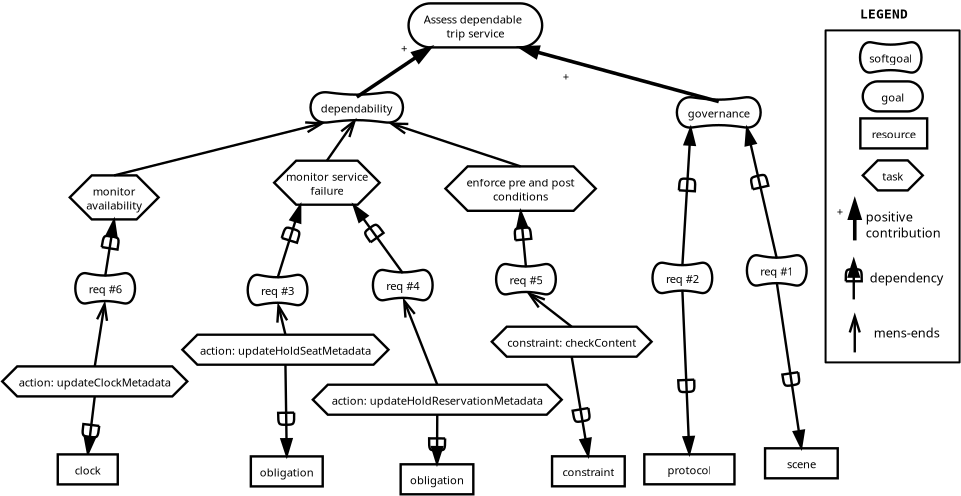 <?xml version="1.0" encoding="UTF-8"?>
<dia:diagram xmlns:dia="http://www.lysator.liu.se/~alla/dia/">
  <dia:layer name="Background" visible="true">
    <dia:object type="Standard - Box" version="0" id="O0">
      <dia:attribute name="obj_pos">
        <dia:point val="41.641,2.35"/>
      </dia:attribute>
      <dia:attribute name="obj_bb">
        <dia:rectangle val="41.591,2.3;48.391,19"/>
      </dia:attribute>
      <dia:attribute name="elem_corner">
        <dia:point val="41.641,2.35"/>
      </dia:attribute>
      <dia:attribute name="elem_width">
        <dia:real val="6.7"/>
      </dia:attribute>
      <dia:attribute name="elem_height">
        <dia:real val="16.6"/>
      </dia:attribute>
      <dia:attribute name="show_background">
        <dia:boolean val="false"/>
      </dia:attribute>
      <dia:attribute name="corner_radius">
        <dia:real val="1.175e-038"/>
      </dia:attribute>
    </dia:object>
    <dia:object type="Istar - goal" version="0" id="O1">
      <dia:attribute name="obj_pos">
        <dia:point val="20.79,1"/>
      </dia:attribute>
      <dia:attribute name="obj_bb">
        <dia:rectangle val="20.67,0.88;27.59,3.32"/>
      </dia:attribute>
      <dia:attribute name="elem_corner">
        <dia:point val="20.79,1"/>
      </dia:attribute>
      <dia:attribute name="elem_width">
        <dia:real val="6.68"/>
      </dia:attribute>
      <dia:attribute name="elem_height">
        <dia:real val="2.2"/>
      </dia:attribute>
      <dia:attribute name="type">
        <dia:enum val="1"/>
      </dia:attribute>
      <dia:attribute name="text">
        <dia:composite type="text">
          <dia:attribute name="string">
            <dia:string>#Assess dependable 
trip service#</dia:string>
          </dia:attribute>
          <dia:attribute name="font">
            <dia:font family="sans" style="0" name="Helvetica"/>
          </dia:attribute>
          <dia:attribute name="height">
            <dia:real val="0.7"/>
          </dia:attribute>
          <dia:attribute name="pos">
            <dia:point val="24.13,1.99"/>
          </dia:attribute>
          <dia:attribute name="color">
            <dia:color val="#000000"/>
          </dia:attribute>
          <dia:attribute name="alignment">
            <dia:enum val="1"/>
          </dia:attribute>
        </dia:composite>
      </dia:attribute>
    </dia:object>
    <dia:object type="Istar - goal" version="0" id="O2">
      <dia:attribute name="obj_pos">
        <dia:point val="15.877,5.45"/>
      </dia:attribute>
      <dia:attribute name="obj_bb">
        <dia:rectangle val="15.758,5.33;20.642,7.07"/>
      </dia:attribute>
      <dia:attribute name="elem_corner">
        <dia:point val="15.877,5.45"/>
      </dia:attribute>
      <dia:attribute name="elem_width">
        <dia:real val="4.645"/>
      </dia:attribute>
      <dia:attribute name="elem_height">
        <dia:real val="1.5"/>
      </dia:attribute>
      <dia:attribute name="type">
        <dia:enum val="0"/>
      </dia:attribute>
      <dia:attribute name="text">
        <dia:composite type="text">
          <dia:attribute name="string">
            <dia:string>#dependability#</dia:string>
          </dia:attribute>
          <dia:attribute name="font">
            <dia:font family="sans" style="0" name="Helvetica"/>
          </dia:attribute>
          <dia:attribute name="height">
            <dia:real val="0.7"/>
          </dia:attribute>
          <dia:attribute name="pos">
            <dia:point val="18.2,6.44"/>
          </dia:attribute>
          <dia:attribute name="color">
            <dia:color val="#000000"/>
          </dia:attribute>
          <dia:attribute name="alignment">
            <dia:enum val="1"/>
          </dia:attribute>
        </dia:composite>
      </dia:attribute>
    </dia:object>
    <dia:object type="Istar - goal" version="0" id="O3">
      <dia:attribute name="obj_pos">
        <dia:point val="34.195,5.7"/>
      </dia:attribute>
      <dia:attribute name="obj_bb">
        <dia:rectangle val="34.075,5.58;38.525,7.32"/>
      </dia:attribute>
      <dia:attribute name="elem_corner">
        <dia:point val="34.195,5.7"/>
      </dia:attribute>
      <dia:attribute name="elem_width">
        <dia:real val="4.21"/>
      </dia:attribute>
      <dia:attribute name="elem_height">
        <dia:real val="1.5"/>
      </dia:attribute>
      <dia:attribute name="type">
        <dia:enum val="0"/>
      </dia:attribute>
      <dia:attribute name="text">
        <dia:composite type="text">
          <dia:attribute name="string">
            <dia:string>#governance#</dia:string>
          </dia:attribute>
          <dia:attribute name="font">
            <dia:font family="sans" style="0" name="Helvetica"/>
          </dia:attribute>
          <dia:attribute name="height">
            <dia:real val="0.7"/>
          </dia:attribute>
          <dia:attribute name="pos">
            <dia:point val="36.3,6.69"/>
          </dia:attribute>
          <dia:attribute name="color">
            <dia:color val="#000000"/>
          </dia:attribute>
          <dia:attribute name="alignment">
            <dia:enum val="1"/>
          </dia:attribute>
        </dia:composite>
      </dia:attribute>
    </dia:object>
    <dia:object type="Istar - goal" version="0" id="O4">
      <dia:attribute name="obj_pos">
        <dia:point val="37.7,13.6"/>
      </dia:attribute>
      <dia:attribute name="obj_bb">
        <dia:rectangle val="37.58,13.48;40.82,15.22"/>
      </dia:attribute>
      <dia:attribute name="elem_corner">
        <dia:point val="37.7,13.6"/>
      </dia:attribute>
      <dia:attribute name="elem_width">
        <dia:real val="3"/>
      </dia:attribute>
      <dia:attribute name="elem_height">
        <dia:real val="1.5"/>
      </dia:attribute>
      <dia:attribute name="type">
        <dia:enum val="0"/>
      </dia:attribute>
      <dia:attribute name="text">
        <dia:composite type="text">
          <dia:attribute name="string">
            <dia:string>#req #1#</dia:string>
          </dia:attribute>
          <dia:attribute name="font">
            <dia:font family="sans" style="0" name="Helvetica"/>
          </dia:attribute>
          <dia:attribute name="height">
            <dia:real val="0.7"/>
          </dia:attribute>
          <dia:attribute name="pos">
            <dia:point val="39.2,14.59"/>
          </dia:attribute>
          <dia:attribute name="color">
            <dia:color val="#000000"/>
          </dia:attribute>
          <dia:attribute name="alignment">
            <dia:enum val="1"/>
          </dia:attribute>
        </dia:composite>
      </dia:attribute>
    </dia:object>
    <dia:object type="Istar - goal" version="0" id="O5">
      <dia:attribute name="obj_pos">
        <dia:point val="32.98,13.975"/>
      </dia:attribute>
      <dia:attribute name="obj_bb">
        <dia:rectangle val="32.86,13.855;36.1,15.595"/>
      </dia:attribute>
      <dia:attribute name="elem_corner">
        <dia:point val="32.98,13.975"/>
      </dia:attribute>
      <dia:attribute name="elem_width">
        <dia:real val="3"/>
      </dia:attribute>
      <dia:attribute name="elem_height">
        <dia:real val="1.5"/>
      </dia:attribute>
      <dia:attribute name="type">
        <dia:enum val="0"/>
      </dia:attribute>
      <dia:attribute name="text">
        <dia:composite type="text">
          <dia:attribute name="string">
            <dia:string>#req #2#</dia:string>
          </dia:attribute>
          <dia:attribute name="font">
            <dia:font family="sans" style="0" name="Helvetica"/>
          </dia:attribute>
          <dia:attribute name="height">
            <dia:real val="0.7"/>
          </dia:attribute>
          <dia:attribute name="pos">
            <dia:point val="34.48,14.965"/>
          </dia:attribute>
          <dia:attribute name="color">
            <dia:color val="#000000"/>
          </dia:attribute>
          <dia:attribute name="alignment">
            <dia:enum val="1"/>
          </dia:attribute>
        </dia:composite>
      </dia:attribute>
    </dia:object>
    <dia:object type="Istar - goal" version="0" id="O6">
      <dia:attribute name="obj_pos">
        <dia:point val="12.74,14.58"/>
      </dia:attribute>
      <dia:attribute name="obj_bb">
        <dia:rectangle val="12.62,14.46;15.86,16.2"/>
      </dia:attribute>
      <dia:attribute name="elem_corner">
        <dia:point val="12.74,14.58"/>
      </dia:attribute>
      <dia:attribute name="elem_width">
        <dia:real val="3"/>
      </dia:attribute>
      <dia:attribute name="elem_height">
        <dia:real val="1.5"/>
      </dia:attribute>
      <dia:attribute name="type">
        <dia:enum val="0"/>
      </dia:attribute>
      <dia:attribute name="text">
        <dia:composite type="text">
          <dia:attribute name="string">
            <dia:string>#req #3#</dia:string>
          </dia:attribute>
          <dia:attribute name="font">
            <dia:font family="sans" style="0" name="Helvetica"/>
          </dia:attribute>
          <dia:attribute name="height">
            <dia:real val="0.7"/>
          </dia:attribute>
          <dia:attribute name="pos">
            <dia:point val="14.24,15.57"/>
          </dia:attribute>
          <dia:attribute name="color">
            <dia:color val="#000000"/>
          </dia:attribute>
          <dia:attribute name="alignment">
            <dia:enum val="1"/>
          </dia:attribute>
        </dia:composite>
      </dia:attribute>
    </dia:object>
    <dia:object type="Istar - goal" version="0" id="O7">
      <dia:attribute name="obj_pos">
        <dia:point val="19,14.335"/>
      </dia:attribute>
      <dia:attribute name="obj_bb">
        <dia:rectangle val="18.88,14.215;22.12,15.955"/>
      </dia:attribute>
      <dia:attribute name="elem_corner">
        <dia:point val="19,14.335"/>
      </dia:attribute>
      <dia:attribute name="elem_width">
        <dia:real val="3"/>
      </dia:attribute>
      <dia:attribute name="elem_height">
        <dia:real val="1.5"/>
      </dia:attribute>
      <dia:attribute name="type">
        <dia:enum val="0"/>
      </dia:attribute>
      <dia:attribute name="text">
        <dia:composite type="text">
          <dia:attribute name="string">
            <dia:string>#req #4#</dia:string>
          </dia:attribute>
          <dia:attribute name="font">
            <dia:font family="sans" style="0" name="Helvetica"/>
          </dia:attribute>
          <dia:attribute name="height">
            <dia:real val="0.7"/>
          </dia:attribute>
          <dia:attribute name="pos">
            <dia:point val="20.5,15.325"/>
          </dia:attribute>
          <dia:attribute name="color">
            <dia:color val="#000000"/>
          </dia:attribute>
          <dia:attribute name="alignment">
            <dia:enum val="1"/>
          </dia:attribute>
        </dia:composite>
      </dia:attribute>
    </dia:object>
    <dia:object type="Istar - goal" version="0" id="O8">
      <dia:attribute name="obj_pos">
        <dia:point val="25.16,14.04"/>
      </dia:attribute>
      <dia:attribute name="obj_bb">
        <dia:rectangle val="25.04,13.92;28.28,15.66"/>
      </dia:attribute>
      <dia:attribute name="elem_corner">
        <dia:point val="25.16,14.04"/>
      </dia:attribute>
      <dia:attribute name="elem_width">
        <dia:real val="3"/>
      </dia:attribute>
      <dia:attribute name="elem_height">
        <dia:real val="1.5"/>
      </dia:attribute>
      <dia:attribute name="type">
        <dia:enum val="0"/>
      </dia:attribute>
      <dia:attribute name="text">
        <dia:composite type="text">
          <dia:attribute name="string">
            <dia:string>#req #5#</dia:string>
          </dia:attribute>
          <dia:attribute name="font">
            <dia:font family="sans" style="0" name="Helvetica"/>
          </dia:attribute>
          <dia:attribute name="height">
            <dia:real val="0.7"/>
          </dia:attribute>
          <dia:attribute name="pos">
            <dia:point val="26.66,15.03"/>
          </dia:attribute>
          <dia:attribute name="color">
            <dia:color val="#000000"/>
          </dia:attribute>
          <dia:attribute name="alignment">
            <dia:enum val="1"/>
          </dia:attribute>
        </dia:composite>
      </dia:attribute>
    </dia:object>
    <dia:object type="Istar - goal" version="0" id="O9">
      <dia:attribute name="obj_pos">
        <dia:point val="4.12,14.495"/>
      </dia:attribute>
      <dia:attribute name="obj_bb">
        <dia:rectangle val="4,14.375;7.24,16.115"/>
      </dia:attribute>
      <dia:attribute name="elem_corner">
        <dia:point val="4.12,14.495"/>
      </dia:attribute>
      <dia:attribute name="elem_width">
        <dia:real val="3"/>
      </dia:attribute>
      <dia:attribute name="elem_height">
        <dia:real val="1.5"/>
      </dia:attribute>
      <dia:attribute name="type">
        <dia:enum val="0"/>
      </dia:attribute>
      <dia:attribute name="text">
        <dia:composite type="text">
          <dia:attribute name="string">
            <dia:string>#req #6#</dia:string>
          </dia:attribute>
          <dia:attribute name="font">
            <dia:font family="sans" style="0" name="Helvetica"/>
          </dia:attribute>
          <dia:attribute name="height">
            <dia:real val="0.7"/>
          </dia:attribute>
          <dia:attribute name="pos">
            <dia:point val="5.62,15.485"/>
          </dia:attribute>
          <dia:attribute name="color">
            <dia:color val="#000000"/>
          </dia:attribute>
          <dia:attribute name="alignment">
            <dia:enum val="1"/>
          </dia:attribute>
        </dia:composite>
      </dia:attribute>
    </dia:object>
    <dia:object type="Istar - other" version="0" id="O10">
      <dia:attribute name="obj_pos">
        <dia:point val="3.85,9.6"/>
      </dia:attribute>
      <dia:attribute name="obj_bb">
        <dia:rectangle val="3.79,9.54;8.352,11.86"/>
      </dia:attribute>
      <dia:attribute name="elem_corner">
        <dia:point val="3.85,9.6"/>
      </dia:attribute>
      <dia:attribute name="elem_width">
        <dia:real val="4.442"/>
      </dia:attribute>
      <dia:attribute name="elem_height">
        <dia:real val="2.2"/>
      </dia:attribute>
      <dia:attribute name="type">
        <dia:enum val="1"/>
      </dia:attribute>
      <dia:attribute name="text">
        <dia:composite type="text">
          <dia:attribute name="string">
            <dia:string>#monitor
availability#</dia:string>
          </dia:attribute>
          <dia:attribute name="font">
            <dia:font family="sans" style="0" name="Helvetica"/>
          </dia:attribute>
          <dia:attribute name="height">
            <dia:real val="0.7"/>
          </dia:attribute>
          <dia:attribute name="pos">
            <dia:point val="6.071,10.59"/>
          </dia:attribute>
          <dia:attribute name="color">
            <dia:color val="#000000"/>
          </dia:attribute>
          <dia:attribute name="alignment">
            <dia:enum val="1"/>
          </dia:attribute>
        </dia:composite>
      </dia:attribute>
      <dia:attribute name="cpl_north">
        <dia:int val="3"/>
      </dia:attribute>
      <dia:attribute name="cpl_west">
        <dia:int val="1"/>
      </dia:attribute>
      <dia:attribute name="cpl_south">
        <dia:int val="3"/>
      </dia:attribute>
      <dia:attribute name="cpl_east">
        <dia:int val="1"/>
      </dia:attribute>
    </dia:object>
    <dia:object type="Istar - other" version="0" id="O11">
      <dia:attribute name="obj_pos">
        <dia:point val="14.07,8.865"/>
      </dia:attribute>
      <dia:attribute name="obj_bb">
        <dia:rectangle val="14.01,8.805;19.402,11.125"/>
      </dia:attribute>
      <dia:attribute name="elem_corner">
        <dia:point val="14.07,8.865"/>
      </dia:attribute>
      <dia:attribute name="elem_width">
        <dia:real val="5.273"/>
      </dia:attribute>
      <dia:attribute name="elem_height">
        <dia:real val="2.2"/>
      </dia:attribute>
      <dia:attribute name="type">
        <dia:enum val="1"/>
      </dia:attribute>
      <dia:attribute name="text">
        <dia:composite type="text">
          <dia:attribute name="string">
            <dia:string>#monitor service
failure#</dia:string>
          </dia:attribute>
          <dia:attribute name="font">
            <dia:font family="sans" style="0" name="Helvetica"/>
          </dia:attribute>
          <dia:attribute name="height">
            <dia:real val="0.7"/>
          </dia:attribute>
          <dia:attribute name="pos">
            <dia:point val="16.706,9.855"/>
          </dia:attribute>
          <dia:attribute name="color">
            <dia:color val="#000000"/>
          </dia:attribute>
          <dia:attribute name="alignment">
            <dia:enum val="1"/>
          </dia:attribute>
        </dia:composite>
      </dia:attribute>
      <dia:attribute name="cpl_north">
        <dia:int val="3"/>
      </dia:attribute>
      <dia:attribute name="cpl_west">
        <dia:int val="1"/>
      </dia:attribute>
      <dia:attribute name="cpl_south">
        <dia:int val="3"/>
      </dia:attribute>
      <dia:attribute name="cpl_east">
        <dia:int val="1"/>
      </dia:attribute>
    </dia:object>
    <dia:object type="Istar - other" version="0" id="O12">
      <dia:attribute name="obj_pos">
        <dia:point val="22.634,9.15"/>
      </dia:attribute>
      <dia:attribute name="obj_bb">
        <dia:rectangle val="22.574,9.09;30.21,11.43"/>
      </dia:attribute>
      <dia:attribute name="elem_corner">
        <dia:point val="22.634,9.15"/>
      </dia:attribute>
      <dia:attribute name="elem_width">
        <dia:real val="7.516"/>
      </dia:attribute>
      <dia:attribute name="elem_height">
        <dia:real val="2.22"/>
      </dia:attribute>
      <dia:attribute name="type">
        <dia:enum val="1"/>
      </dia:attribute>
      <dia:attribute name="text">
        <dia:composite type="text">
          <dia:attribute name="string">
            <dia:string>#enforce pre and post
conditions#</dia:string>
          </dia:attribute>
          <dia:attribute name="font">
            <dia:font family="sans" style="0" name="Helvetica"/>
          </dia:attribute>
          <dia:attribute name="height">
            <dia:real val="0.7"/>
          </dia:attribute>
          <dia:attribute name="pos">
            <dia:point val="26.392,10.15"/>
          </dia:attribute>
          <dia:attribute name="color">
            <dia:color val="#000000"/>
          </dia:attribute>
          <dia:attribute name="alignment">
            <dia:enum val="1"/>
          </dia:attribute>
        </dia:composite>
      </dia:attribute>
      <dia:attribute name="cpl_north">
        <dia:int val="3"/>
      </dia:attribute>
      <dia:attribute name="cpl_west">
        <dia:int val="1"/>
      </dia:attribute>
      <dia:attribute name="cpl_south">
        <dia:int val="3"/>
      </dia:attribute>
      <dia:attribute name="cpl_east">
        <dia:int val="1"/>
      </dia:attribute>
    </dia:object>
    <dia:object type="Istar - other" version="0" id="O13">
      <dia:attribute name="obj_pos">
        <dia:point val="0.472,19.15"/>
      </dia:attribute>
      <dia:attribute name="obj_bb">
        <dia:rectangle val="0.412,19.09;9.787,20.71"/>
      </dia:attribute>
      <dia:attribute name="elem_corner">
        <dia:point val="0.472,19.15"/>
      </dia:attribute>
      <dia:attribute name="elem_width">
        <dia:real val="9.255"/>
      </dia:attribute>
      <dia:attribute name="elem_height">
        <dia:real val="1.5"/>
      </dia:attribute>
      <dia:attribute name="type">
        <dia:enum val="1"/>
      </dia:attribute>
      <dia:attribute name="text">
        <dia:composite type="text">
          <dia:attribute name="string">
            <dia:string>#action: updateClockMetadata#</dia:string>
          </dia:attribute>
          <dia:attribute name="font">
            <dia:font family="sans" style="0" name="Helvetica"/>
          </dia:attribute>
          <dia:attribute name="height">
            <dia:real val="0.7"/>
          </dia:attribute>
          <dia:attribute name="pos">
            <dia:point val="5.1,20.14"/>
          </dia:attribute>
          <dia:attribute name="color">
            <dia:color val="#000000"/>
          </dia:attribute>
          <dia:attribute name="alignment">
            <dia:enum val="1"/>
          </dia:attribute>
        </dia:composite>
      </dia:attribute>
      <dia:attribute name="cpl_north">
        <dia:int val="3"/>
      </dia:attribute>
      <dia:attribute name="cpl_west">
        <dia:int val="1"/>
      </dia:attribute>
      <dia:attribute name="cpl_south">
        <dia:int val="3"/>
      </dia:attribute>
      <dia:attribute name="cpl_east">
        <dia:int val="1"/>
      </dia:attribute>
    </dia:object>
    <dia:object type="Istar - other" version="0" id="O14">
      <dia:attribute name="obj_pos">
        <dia:point val="9.481,17.565"/>
      </dia:attribute>
      <dia:attribute name="obj_bb">
        <dia:rectangle val="9.421,17.505;19.846,19.125"/>
      </dia:attribute>
      <dia:attribute name="elem_corner">
        <dia:point val="9.481,17.565"/>
      </dia:attribute>
      <dia:attribute name="elem_width">
        <dia:real val="10.305"/>
      </dia:attribute>
      <dia:attribute name="elem_height">
        <dia:real val="1.5"/>
      </dia:attribute>
      <dia:attribute name="type">
        <dia:enum val="1"/>
      </dia:attribute>
      <dia:attribute name="text">
        <dia:composite type="text">
          <dia:attribute name="string">
            <dia:string>#action: updateHoldSeatMetadata#</dia:string>
          </dia:attribute>
          <dia:attribute name="font">
            <dia:font family="sans" style="0" name="Helvetica"/>
          </dia:attribute>
          <dia:attribute name="height">
            <dia:real val="0.7"/>
          </dia:attribute>
          <dia:attribute name="pos">
            <dia:point val="14.634,18.555"/>
          </dia:attribute>
          <dia:attribute name="color">
            <dia:color val="#000000"/>
          </dia:attribute>
          <dia:attribute name="alignment">
            <dia:enum val="1"/>
          </dia:attribute>
        </dia:composite>
      </dia:attribute>
      <dia:attribute name="cpl_north">
        <dia:int val="3"/>
      </dia:attribute>
      <dia:attribute name="cpl_west">
        <dia:int val="1"/>
      </dia:attribute>
      <dia:attribute name="cpl_south">
        <dia:int val="3"/>
      </dia:attribute>
      <dia:attribute name="cpl_east">
        <dia:int val="1"/>
      </dia:attribute>
    </dia:object>
    <dia:object type="Istar - other" version="0" id="O15">
      <dia:attribute name="obj_pos">
        <dia:point val="16.003,20.065"/>
      </dia:attribute>
      <dia:attribute name="obj_bb">
        <dia:rectangle val="15.943,20.005;28.508,21.625"/>
      </dia:attribute>
      <dia:attribute name="elem_corner">
        <dia:point val="16.003,20.065"/>
      </dia:attribute>
      <dia:attribute name="elem_width">
        <dia:real val="12.445"/>
      </dia:attribute>
      <dia:attribute name="elem_height">
        <dia:real val="1.5"/>
      </dia:attribute>
      <dia:attribute name="type">
        <dia:enum val="1"/>
      </dia:attribute>
      <dia:attribute name="text">
        <dia:composite type="text">
          <dia:attribute name="string">
            <dia:string>#action: updateHoldReservationMetadata#</dia:string>
          </dia:attribute>
          <dia:attribute name="font">
            <dia:font family="sans" style="0" name="Helvetica"/>
          </dia:attribute>
          <dia:attribute name="height">
            <dia:real val="0.7"/>
          </dia:attribute>
          <dia:attribute name="pos">
            <dia:point val="22.225,21.055"/>
          </dia:attribute>
          <dia:attribute name="color">
            <dia:color val="#000000"/>
          </dia:attribute>
          <dia:attribute name="alignment">
            <dia:enum val="1"/>
          </dia:attribute>
        </dia:composite>
      </dia:attribute>
      <dia:attribute name="cpl_north">
        <dia:int val="3"/>
      </dia:attribute>
      <dia:attribute name="cpl_west">
        <dia:int val="1"/>
      </dia:attribute>
      <dia:attribute name="cpl_south">
        <dia:int val="3"/>
      </dia:attribute>
      <dia:attribute name="cpl_east">
        <dia:int val="1"/>
      </dia:attribute>
    </dia:object>
    <dia:object type="Istar - other" version="0" id="O16">
      <dia:attribute name="obj_pos">
        <dia:point val="24.951,17.165"/>
      </dia:attribute>
      <dia:attribute name="obj_bb">
        <dia:rectangle val="24.891,17.105;33.001,18.725"/>
      </dia:attribute>
      <dia:attribute name="elem_corner">
        <dia:point val="24.951,17.165"/>
      </dia:attribute>
      <dia:attribute name="elem_width">
        <dia:real val="7.99"/>
      </dia:attribute>
      <dia:attribute name="elem_height">
        <dia:real val="1.5"/>
      </dia:attribute>
      <dia:attribute name="type">
        <dia:enum val="1"/>
      </dia:attribute>
      <dia:attribute name="text">
        <dia:composite type="text">
          <dia:attribute name="string">
            <dia:string>#constraint: checkContent#</dia:string>
          </dia:attribute>
          <dia:attribute name="font">
            <dia:font family="sans" style="0" name="Helvetica"/>
          </dia:attribute>
          <dia:attribute name="height">
            <dia:real val="0.7"/>
          </dia:attribute>
          <dia:attribute name="pos">
            <dia:point val="28.946,18.155"/>
          </dia:attribute>
          <dia:attribute name="color">
            <dia:color val="#000000"/>
          </dia:attribute>
          <dia:attribute name="alignment">
            <dia:enum val="1"/>
          </dia:attribute>
        </dia:composite>
      </dia:attribute>
      <dia:attribute name="cpl_north">
        <dia:int val="3"/>
      </dia:attribute>
      <dia:attribute name="cpl_west">
        <dia:int val="1"/>
      </dia:attribute>
      <dia:attribute name="cpl_south">
        <dia:int val="3"/>
      </dia:attribute>
      <dia:attribute name="cpl_east">
        <dia:int val="1"/>
      </dia:attribute>
    </dia:object>
    <dia:object type="Istar - link" version="0" id="O17">
      <dia:attribute name="obj_pos">
        <dia:point val="18.2,5.682"/>
      </dia:attribute>
      <dia:attribute name="obj_bb">
        <dia:rectangle val="18.117,2.748;22.176,5.766"/>
      </dia:attribute>
      <dia:attribute name="conn_endpoints">
        <dia:point val="18.2,5.682"/>
        <dia:point val="21.903,3.2"/>
      </dia:attribute>
      <dia:attribute name="type">
        <dia:enum val="1"/>
      </dia:attribute>
      <dia:attribute name="pm">
        <dia:point val="20.052,4.441"/>
      </dia:attribute>
      <dia:connections>
        <dia:connection handle="0" to="O2" connection="3"/>
        <dia:connection handle="1" to="O1" connection="5"/>
      </dia:connections>
    </dia:object>
    <dia:object type="Istar - link" version="0" id="O18">
      <dia:attribute name="obj_pos">
        <dia:point val="6.071,9.6"/>
      </dia:attribute>
      <dia:attribute name="obj_bb">
        <dia:rectangle val="5.998,6.435;16.807,9.673"/>
      </dia:attribute>
      <dia:attribute name="conn_endpoints">
        <dia:point val="6.071,9.6"/>
        <dia:point val="16.652,6.95"/>
      </dia:attribute>
      <dia:attribute name="type">
        <dia:enum val="5"/>
      </dia:attribute>
      <dia:attribute name="pm">
        <dia:point val="11.361,8.275"/>
      </dia:attribute>
      <dia:connections>
        <dia:connection handle="0" to="O10" connection="1"/>
        <dia:connection handle="1" to="O2" connection="5"/>
      </dia:connections>
    </dia:object>
    <dia:object type="Istar - link" version="0" id="O19">
      <dia:attribute name="obj_pos">
        <dia:point val="16.706,8.865"/>
      </dia:attribute>
      <dia:attribute name="obj_bb">
        <dia:rectangle val="16.571,6.376;18.971,8.949"/>
      </dia:attribute>
      <dia:attribute name="conn_endpoints">
        <dia:point val="16.706,8.865"/>
        <dia:point val="18.2,6.718"/>
      </dia:attribute>
      <dia:attribute name="type">
        <dia:enum val="5"/>
      </dia:attribute>
      <dia:attribute name="pm">
        <dia:point val="17.453,7.791"/>
      </dia:attribute>
      <dia:connections>
        <dia:connection handle="0" to="O11" connection="1"/>
        <dia:connection handle="1" to="O2" connection="6"/>
      </dia:connections>
    </dia:object>
    <dia:object type="Istar - link" version="0" id="O20">
      <dia:attribute name="obj_pos">
        <dia:point val="26.392,9.15"/>
      </dia:attribute>
      <dia:attribute name="obj_bb">
        <dia:rectangle val="19.566,6.551;26.468,9.226"/>
      </dia:attribute>
      <dia:attribute name="conn_endpoints">
        <dia:point val="26.392,9.15"/>
        <dia:point val="19.748,6.95"/>
      </dia:attribute>
      <dia:attribute name="type">
        <dia:enum val="5"/>
      </dia:attribute>
      <dia:attribute name="pm">
        <dia:point val="23.07,8.05"/>
      </dia:attribute>
      <dia:connections>
        <dia:connection handle="0" to="O12" connection="1"/>
        <dia:connection handle="1" to="O2" connection="7"/>
      </dia:connections>
    </dia:object>
    <dia:object type="Istar - link" version="0" id="O21">
      <dia:attribute name="obj_pos">
        <dia:point val="5.62,14.645"/>
      </dia:attribute>
      <dia:attribute name="obj_bb">
        <dia:rectangle val="4.736,11.678;7.136,14.714"/>
      </dia:attribute>
      <dia:attribute name="conn_endpoints">
        <dia:point val="5.62,14.645"/>
        <dia:point val="6.071,11.8"/>
      </dia:attribute>
      <dia:attribute name="type">
        <dia:enum val="3"/>
      </dia:attribute>
      <dia:attribute name="pm">
        <dia:point val="5.846,13.223"/>
      </dia:attribute>
      <dia:connections>
        <dia:connection handle="0" to="O9" connection="3"/>
        <dia:connection handle="1" to="O10" connection="5"/>
      </dia:connections>
    </dia:object>
    <dia:object type="Istar - link" version="0" id="O22">
      <dia:attribute name="obj_pos">
        <dia:point val="14.24,14.73"/>
      </dia:attribute>
      <dia:attribute name="obj_bb">
        <dia:rectangle val="13.809,10.888;16.209,14.805"/>
      </dia:attribute>
      <dia:attribute name="conn_endpoints">
        <dia:point val="14.24,14.73"/>
        <dia:point val="15.388,11.065"/>
      </dia:attribute>
      <dia:attribute name="type">
        <dia:enum val="3"/>
      </dia:attribute>
      <dia:attribute name="pm">
        <dia:point val="14.814,12.898"/>
      </dia:attribute>
      <dia:connections>
        <dia:connection handle="0" to="O6" connection="3"/>
        <dia:connection handle="1" to="O11" connection="4"/>
      </dia:connections>
    </dia:object>
    <dia:object type="Istar - link" version="0" id="O23">
      <dia:attribute name="obj_pos">
        <dia:point val="20.5,14.485"/>
      </dia:attribute>
      <dia:attribute name="obj_bb">
        <dia:rectangle val="17.663,10.782;20.584,14.569"/>
      </dia:attribute>
      <dia:attribute name="conn_endpoints">
        <dia:point val="20.5,14.485"/>
        <dia:point val="18.024,11.065"/>
      </dia:attribute>
      <dia:attribute name="type">
        <dia:enum val="3"/>
      </dia:attribute>
      <dia:attribute name="pm">
        <dia:point val="19.262,12.775"/>
      </dia:attribute>
      <dia:connections>
        <dia:connection handle="0" to="O7" connection="3"/>
        <dia:connection handle="1" to="O11" connection="6"/>
      </dia:connections>
    </dia:object>
    <dia:object type="Istar - link" version="0" id="O24">
      <dia:attribute name="obj_pos">
        <dia:point val="5.1,19.15"/>
      </dia:attribute>
      <dia:attribute name="obj_bb">
        <dia:rectangle val="4.255,15.724;6.655,19.219"/>
      </dia:attribute>
      <dia:attribute name="conn_endpoints">
        <dia:point val="5.1,19.15"/>
        <dia:point val="5.62,15.845"/>
      </dia:attribute>
      <dia:attribute name="type">
        <dia:enum val="5"/>
      </dia:attribute>
      <dia:attribute name="pm">
        <dia:point val="5.36,17.497"/>
      </dia:attribute>
      <dia:connections>
        <dia:connection handle="0" to="O13" connection="1"/>
        <dia:connection handle="1" to="O9" connection="6"/>
      </dia:connections>
    </dia:object>
    <dia:object type="Istar - link" version="0" id="O25">
      <dia:attribute name="obj_pos">
        <dia:point val="14.634,17.565"/>
      </dia:attribute>
      <dia:attribute name="obj_bb">
        <dia:rectangle val="13.124,15.378;15.524,17.637"/>
      </dia:attribute>
      <dia:attribute name="conn_endpoints">
        <dia:point val="14.634,17.565"/>
        <dia:point val="14.24,15.93"/>
      </dia:attribute>
      <dia:attribute name="type">
        <dia:enum val="5"/>
      </dia:attribute>
      <dia:attribute name="pm">
        <dia:point val="14.437,16.747"/>
      </dia:attribute>
      <dia:connections>
        <dia:connection handle="0" to="O14" connection="1"/>
        <dia:connection handle="1" to="O6" connection="6"/>
      </dia:connections>
    </dia:object>
    <dia:object type="Istar - link" version="0" id="O26">
      <dia:attribute name="obj_pos">
        <dia:point val="22.225,20.065"/>
      </dia:attribute>
      <dia:attribute name="obj_bb">
        <dia:rectangle val="19.899,15.483;22.303,20.143"/>
      </dia:attribute>
      <dia:attribute name="conn_endpoints">
        <dia:point val="22.225,20.065"/>
        <dia:point val="20.5,15.685"/>
      </dia:attribute>
      <dia:attribute name="type">
        <dia:enum val="5"/>
      </dia:attribute>
      <dia:attribute name="pm">
        <dia:point val="21.363,17.875"/>
      </dia:attribute>
      <dia:connections>
        <dia:connection handle="0" to="O15" connection="1"/>
        <dia:connection handle="1" to="O7" connection="6"/>
      </dia:connections>
    </dia:object>
    <dia:object type="Istar - link" version="0" id="O27">
      <dia:attribute name="obj_pos">
        <dia:point val="28.946,17.165"/>
      </dia:attribute>
      <dia:attribute name="obj_bb">
        <dia:rectangle val="26.147,15.023;29.03,17.376"/>
      </dia:attribute>
      <dia:attribute name="conn_endpoints">
        <dia:point val="28.946,17.165"/>
        <dia:point val="26.66,15.39"/>
      </dia:attribute>
      <dia:attribute name="type">
        <dia:enum val="5"/>
      </dia:attribute>
      <dia:attribute name="pm">
        <dia:point val="27.803,16.277"/>
      </dia:attribute>
      <dia:connections>
        <dia:connection handle="0" to="O16" connection="1"/>
        <dia:connection handle="1" to="O8" connection="6"/>
      </dia:connections>
    </dia:object>
    <dia:object type="Istar - link" version="0" id="O28">
      <dia:attribute name="obj_pos">
        <dia:point val="26.66,14.19"/>
      </dia:attribute>
      <dia:attribute name="obj_bb">
        <dia:rectangle val="25.272,11.272;27.672,14.255"/>
      </dia:attribute>
      <dia:attribute name="conn_endpoints">
        <dia:point val="26.66,14.19"/>
        <dia:point val="26.392,11.37"/>
      </dia:attribute>
      <dia:attribute name="type">
        <dia:enum val="3"/>
      </dia:attribute>
      <dia:attribute name="pm">
        <dia:point val="26.526,12.78"/>
      </dia:attribute>
      <dia:connections>
        <dia:connection handle="0" to="O8" connection="3"/>
        <dia:connection handle="1" to="O12" connection="5"/>
      </dia:connections>
    </dia:object>
    <dia:object type="Istar - link" version="0" id="O29">
      <dia:attribute name="obj_pos">
        <dia:point val="34.48,14.125"/>
      </dia:attribute>
      <dia:attribute name="obj_bb">
        <dia:rectangle val="33.542,7.116;35.942,14.188"/>
      </dia:attribute>
      <dia:attribute name="conn_endpoints">
        <dia:point val="34.48,14.125"/>
        <dia:point val="34.897,7.2"/>
      </dia:attribute>
      <dia:attribute name="type">
        <dia:enum val="3"/>
      </dia:attribute>
      <dia:attribute name="pm">
        <dia:point val="34.688,10.662"/>
      </dia:attribute>
      <dia:connections>
        <dia:connection handle="0" to="O5" connection="3"/>
        <dia:connection handle="1" to="O3" connection="5"/>
      </dia:connections>
    </dia:object>
    <dia:object type="Istar - link" version="0" id="O30">
      <dia:attribute name="obj_pos">
        <dia:point val="39.2,13.75"/>
      </dia:attribute>
      <dia:attribute name="obj_bb">
        <dia:rectangle val="37.046,7.052;39.456,13.822"/>
      </dia:attribute>
      <dia:attribute name="conn_endpoints">
        <dia:point val="39.2,13.75"/>
        <dia:point val="37.703,7.2"/>
      </dia:attribute>
      <dia:attribute name="type">
        <dia:enum val="3"/>
      </dia:attribute>
      <dia:attribute name="pm">
        <dia:point val="38.452,10.475"/>
      </dia:attribute>
      <dia:connections>
        <dia:connection handle="0" to="O4" connection="3"/>
        <dia:connection handle="1" to="O3" connection="7"/>
      </dia:connections>
    </dia:object>
    <dia:object type="Istar - link" version="0" id="O31">
      <dia:attribute name="obj_pos">
        <dia:point val="36.3,5.91"/>
      </dia:attribute>
      <dia:attribute name="obj_bb">
        <dia:rectangle val="26.194,2.798;36.374,5.984"/>
      </dia:attribute>
      <dia:attribute name="conn_endpoints">
        <dia:point val="36.3,5.91"/>
        <dia:point val="26.357,3.2"/>
      </dia:attribute>
      <dia:attribute name="type">
        <dia:enum val="1"/>
      </dia:attribute>
      <dia:attribute name="pm">
        <dia:point val="31.328,4.555"/>
      </dia:attribute>
      <dia:connections>
        <dia:connection handle="0" to="O3" connection="3"/>
        <dia:connection handle="1" to="O1" connection="7"/>
      </dia:connections>
    </dia:object>
    <dia:object type="Istar - link" version="0" id="O32">
      <dia:attribute name="obj_pos">
        <dia:point val="5.1,20.65"/>
      </dia:attribute>
      <dia:attribute name="obj_bb">
        <dia:rectangle val="3.656,20.583;6.056,23.865"/>
      </dia:attribute>
      <dia:attribute name="conn_endpoints">
        <dia:point val="5.1,20.65"/>
        <dia:point val="4.75,23.55"/>
      </dia:attribute>
      <dia:attribute name="type">
        <dia:enum val="3"/>
      </dia:attribute>
      <dia:attribute name="pm">
        <dia:point val="4.925,22.1"/>
      </dia:attribute>
      <dia:connections>
        <dia:connection handle="0" to="O13" connection="5"/>
        <dia:connection handle="1" to="O33" connection="1"/>
      </dia:connections>
    </dia:object>
    <dia:object type="Istar - other" version="0" id="O33">
      <dia:attribute name="obj_pos">
        <dia:point val="3.25,23.55"/>
      </dia:attribute>
      <dia:attribute name="obj_bb">
        <dia:rectangle val="3.19,23.49;6.31,25.11"/>
      </dia:attribute>
      <dia:attribute name="elem_corner">
        <dia:point val="3.25,23.55"/>
      </dia:attribute>
      <dia:attribute name="elem_width">
        <dia:real val="3"/>
      </dia:attribute>
      <dia:attribute name="elem_height">
        <dia:real val="1.5"/>
      </dia:attribute>
      <dia:attribute name="type">
        <dia:enum val="0"/>
      </dia:attribute>
      <dia:attribute name="text">
        <dia:composite type="text">
          <dia:attribute name="string">
            <dia:string>#clock#</dia:string>
          </dia:attribute>
          <dia:attribute name="font">
            <dia:font family="sans" style="0" name="Helvetica"/>
          </dia:attribute>
          <dia:attribute name="height">
            <dia:real val="0.7"/>
          </dia:attribute>
          <dia:attribute name="pos">
            <dia:point val="4.75,24.54"/>
          </dia:attribute>
          <dia:attribute name="color">
            <dia:color val="#000000"/>
          </dia:attribute>
          <dia:attribute name="alignment">
            <dia:enum val="1"/>
          </dia:attribute>
        </dia:composite>
      </dia:attribute>
      <dia:attribute name="cpl_north">
        <dia:int val="3"/>
      </dia:attribute>
      <dia:attribute name="cpl_west">
        <dia:int val="1"/>
      </dia:attribute>
      <dia:attribute name="cpl_south">
        <dia:int val="3"/>
      </dia:attribute>
      <dia:attribute name="cpl_east">
        <dia:int val="1"/>
      </dia:attribute>
    </dia:object>
    <dia:object type="Istar - other" version="0" id="O34">
      <dia:attribute name="obj_pos">
        <dia:point val="12.904,23.65"/>
      </dia:attribute>
      <dia:attribute name="obj_bb">
        <dia:rectangle val="12.844,23.59;16.556,25.21"/>
      </dia:attribute>
      <dia:attribute name="elem_corner">
        <dia:point val="12.904,23.65"/>
      </dia:attribute>
      <dia:attribute name="elem_width">
        <dia:real val="3.593"/>
      </dia:attribute>
      <dia:attribute name="elem_height">
        <dia:real val="1.5"/>
      </dia:attribute>
      <dia:attribute name="type">
        <dia:enum val="0"/>
      </dia:attribute>
      <dia:attribute name="text">
        <dia:composite type="text">
          <dia:attribute name="string">
            <dia:string>#obligation#</dia:string>
          </dia:attribute>
          <dia:attribute name="font">
            <dia:font family="sans" style="0" name="Helvetica"/>
          </dia:attribute>
          <dia:attribute name="height">
            <dia:real val="0.7"/>
          </dia:attribute>
          <dia:attribute name="pos">
            <dia:point val="14.7,24.64"/>
          </dia:attribute>
          <dia:attribute name="color">
            <dia:color val="#000000"/>
          </dia:attribute>
          <dia:attribute name="alignment">
            <dia:enum val="1"/>
          </dia:attribute>
        </dia:composite>
      </dia:attribute>
      <dia:attribute name="cpl_north">
        <dia:int val="3"/>
      </dia:attribute>
      <dia:attribute name="cpl_west">
        <dia:int val="1"/>
      </dia:attribute>
      <dia:attribute name="cpl_south">
        <dia:int val="3"/>
      </dia:attribute>
      <dia:attribute name="cpl_east">
        <dia:int val="1"/>
      </dia:attribute>
    </dia:object>
    <dia:object type="Istar - other" version="0" id="O35">
      <dia:attribute name="obj_pos">
        <dia:point val="20.395,24.045"/>
      </dia:attribute>
      <dia:attribute name="obj_bb">
        <dia:rectangle val="20.335,23.985;24.087,25.605"/>
      </dia:attribute>
      <dia:attribute name="elem_corner">
        <dia:point val="20.395,24.045"/>
      </dia:attribute>
      <dia:attribute name="elem_width">
        <dia:real val="3.633"/>
      </dia:attribute>
      <dia:attribute name="elem_height">
        <dia:real val="1.5"/>
      </dia:attribute>
      <dia:attribute name="type">
        <dia:enum val="0"/>
      </dia:attribute>
      <dia:attribute name="text">
        <dia:composite type="text">
          <dia:attribute name="string">
            <dia:string>#obligation#</dia:string>
          </dia:attribute>
          <dia:attribute name="font">
            <dia:font family="sans" style="0" name="Helvetica"/>
          </dia:attribute>
          <dia:attribute name="height">
            <dia:real val="0.7"/>
          </dia:attribute>
          <dia:attribute name="pos">
            <dia:point val="22.211,25.035"/>
          </dia:attribute>
          <dia:attribute name="color">
            <dia:color val="#000000"/>
          </dia:attribute>
          <dia:attribute name="alignment">
            <dia:enum val="1"/>
          </dia:attribute>
        </dia:composite>
      </dia:attribute>
      <dia:attribute name="cpl_north">
        <dia:int val="3"/>
      </dia:attribute>
      <dia:attribute name="cpl_west">
        <dia:int val="1"/>
      </dia:attribute>
      <dia:attribute name="cpl_south">
        <dia:int val="3"/>
      </dia:attribute>
      <dia:attribute name="cpl_east">
        <dia:int val="1"/>
      </dia:attribute>
    </dia:object>
    <dia:object type="Istar - other" version="0" id="O36">
      <dia:attribute name="obj_pos">
        <dia:point val="27.965,23.645"/>
      </dia:attribute>
      <dia:attribute name="obj_bb">
        <dia:rectangle val="27.905,23.585;31.657,25.205"/>
      </dia:attribute>
      <dia:attribute name="elem_corner">
        <dia:point val="27.965,23.645"/>
      </dia:attribute>
      <dia:attribute name="elem_width">
        <dia:real val="3.633"/>
      </dia:attribute>
      <dia:attribute name="elem_height">
        <dia:real val="1.5"/>
      </dia:attribute>
      <dia:attribute name="type">
        <dia:enum val="0"/>
      </dia:attribute>
      <dia:attribute name="text">
        <dia:composite type="text">
          <dia:attribute name="string">
            <dia:string>#constraint#</dia:string>
          </dia:attribute>
          <dia:attribute name="font">
            <dia:font family="sans" style="0" name="Helvetica"/>
          </dia:attribute>
          <dia:attribute name="height">
            <dia:real val="0.7"/>
          </dia:attribute>
          <dia:attribute name="pos">
            <dia:point val="29.781,24.635"/>
          </dia:attribute>
          <dia:attribute name="color">
            <dia:color val="#000000"/>
          </dia:attribute>
          <dia:attribute name="alignment">
            <dia:enum val="1"/>
          </dia:attribute>
        </dia:composite>
      </dia:attribute>
      <dia:attribute name="cpl_north">
        <dia:int val="3"/>
      </dia:attribute>
      <dia:attribute name="cpl_west">
        <dia:int val="1"/>
      </dia:attribute>
      <dia:attribute name="cpl_south">
        <dia:int val="3"/>
      </dia:attribute>
      <dia:attribute name="cpl_east">
        <dia:int val="1"/>
      </dia:attribute>
    </dia:object>
    <dia:object type="Istar - other" version="0" id="O37">
      <dia:attribute name="obj_pos">
        <dia:point val="38.615,23.245"/>
      </dia:attribute>
      <dia:attribute name="obj_bb">
        <dia:rectangle val="38.555,23.185;42.307,24.805"/>
      </dia:attribute>
      <dia:attribute name="elem_corner">
        <dia:point val="38.615,23.245"/>
      </dia:attribute>
      <dia:attribute name="elem_width">
        <dia:real val="3.633"/>
      </dia:attribute>
      <dia:attribute name="elem_height">
        <dia:real val="1.5"/>
      </dia:attribute>
      <dia:attribute name="type">
        <dia:enum val="0"/>
      </dia:attribute>
      <dia:attribute name="text">
        <dia:composite type="text">
          <dia:attribute name="string">
            <dia:string>#scene#</dia:string>
          </dia:attribute>
          <dia:attribute name="font">
            <dia:font family="sans" style="0" name="Helvetica"/>
          </dia:attribute>
          <dia:attribute name="height">
            <dia:real val="0.7"/>
          </dia:attribute>
          <dia:attribute name="pos">
            <dia:point val="40.431,24.235"/>
          </dia:attribute>
          <dia:attribute name="color">
            <dia:color val="#000000"/>
          </dia:attribute>
          <dia:attribute name="alignment">
            <dia:enum val="1"/>
          </dia:attribute>
        </dia:composite>
      </dia:attribute>
      <dia:attribute name="cpl_north">
        <dia:int val="3"/>
      </dia:attribute>
      <dia:attribute name="cpl_west">
        <dia:int val="1"/>
      </dia:attribute>
      <dia:attribute name="cpl_south">
        <dia:int val="3"/>
      </dia:attribute>
      <dia:attribute name="cpl_east">
        <dia:int val="1"/>
      </dia:attribute>
    </dia:object>
    <dia:object type="Istar - other" version="0" id="O38">
      <dia:attribute name="obj_pos">
        <dia:point val="32.578,23.545"/>
      </dia:attribute>
      <dia:attribute name="obj_bb">
        <dia:rectangle val="32.517,23.485;37.145,25.105"/>
      </dia:attribute>
      <dia:attribute name="elem_corner">
        <dia:point val="32.578,23.545"/>
      </dia:attribute>
      <dia:attribute name="elem_width">
        <dia:real val="4.507"/>
      </dia:attribute>
      <dia:attribute name="elem_height">
        <dia:real val="1.5"/>
      </dia:attribute>
      <dia:attribute name="type">
        <dia:enum val="0"/>
      </dia:attribute>
      <dia:attribute name="text">
        <dia:composite type="text">
          <dia:attribute name="string">
            <dia:string>#protocol#</dia:string>
          </dia:attribute>
          <dia:attribute name="font">
            <dia:font family="sans" style="0" name="Helvetica"/>
          </dia:attribute>
          <dia:attribute name="height">
            <dia:real val="0.7"/>
          </dia:attribute>
          <dia:attribute name="pos">
            <dia:point val="34.831,24.535"/>
          </dia:attribute>
          <dia:attribute name="color">
            <dia:color val="#000000"/>
          </dia:attribute>
          <dia:attribute name="alignment">
            <dia:enum val="1"/>
          </dia:attribute>
        </dia:composite>
      </dia:attribute>
      <dia:attribute name="cpl_north">
        <dia:int val="3"/>
      </dia:attribute>
      <dia:attribute name="cpl_west">
        <dia:int val="1"/>
      </dia:attribute>
      <dia:attribute name="cpl_south">
        <dia:int val="3"/>
      </dia:attribute>
      <dia:attribute name="cpl_east">
        <dia:int val="1"/>
      </dia:attribute>
    </dia:object>
    <dia:object type="Istar - link" version="0" id="O39">
      <dia:attribute name="obj_pos">
        <dia:point val="14.634,19.065"/>
      </dia:attribute>
      <dia:attribute name="obj_bb">
        <dia:rectangle val="13.477,19.004;15.877,23.716"/>
      </dia:attribute>
      <dia:attribute name="conn_endpoints">
        <dia:point val="14.634,19.065"/>
        <dia:point val="14.7,23.65"/>
      </dia:attribute>
      <dia:attribute name="type">
        <dia:enum val="3"/>
      </dia:attribute>
      <dia:attribute name="pm">
        <dia:point val="14.667,21.358"/>
      </dia:attribute>
      <dia:connections>
        <dia:connection handle="0" to="O14" connection="5"/>
        <dia:connection handle="1" to="O34" connection="1"/>
      </dia:connections>
    </dia:object>
    <dia:object type="Istar - link" version="0" id="O40">
      <dia:attribute name="obj_pos">
        <dia:point val="22.225,21.565"/>
      </dia:attribute>
      <dia:attribute name="obj_bb">
        <dia:rectangle val="21.015,21.505;23.415,24.379"/>
      </dia:attribute>
      <dia:attribute name="conn_endpoints">
        <dia:point val="22.225,21.565"/>
        <dia:point val="22.211,24.045"/>
      </dia:attribute>
      <dia:attribute name="type">
        <dia:enum val="3"/>
      </dia:attribute>
      <dia:attribute name="pm">
        <dia:point val="22.218,22.805"/>
      </dia:attribute>
      <dia:connections>
        <dia:connection handle="0" to="O15" connection="5"/>
        <dia:connection handle="1" to="O35" connection="1"/>
      </dia:connections>
    </dia:object>
    <dia:object type="Istar - link" version="0" id="O41">
      <dia:attribute name="obj_pos">
        <dia:point val="28.946,18.665"/>
      </dia:attribute>
      <dia:attribute name="obj_bb">
        <dia:rectangle val="28.287,18.596;30.687,23.77"/>
      </dia:attribute>
      <dia:attribute name="conn_endpoints">
        <dia:point val="28.946,18.665"/>
        <dia:point val="29.781,23.645"/>
      </dia:attribute>
      <dia:attribute name="type">
        <dia:enum val="3"/>
      </dia:attribute>
      <dia:attribute name="pm">
        <dia:point val="29.364,21.155"/>
      </dia:attribute>
      <dia:connections>
        <dia:connection handle="0" to="O16" connection="5"/>
        <dia:connection handle="1" to="O36" connection="1"/>
      </dia:connections>
    </dia:object>
    <dia:object type="Istar - link" version="0" id="O42">
      <dia:attribute name="obj_pos">
        <dia:point val="34.48,15.325"/>
      </dia:attribute>
      <dia:attribute name="obj_bb">
        <dia:rectangle val="33.498,15.262;35.898,23.622"/>
      </dia:attribute>
      <dia:attribute name="conn_endpoints">
        <dia:point val="34.48,15.325"/>
        <dia:point val="34.831,23.545"/>
      </dia:attribute>
      <dia:attribute name="type">
        <dia:enum val="3"/>
      </dia:attribute>
      <dia:attribute name="pm">
        <dia:point val="34.656,19.435"/>
      </dia:attribute>
      <dia:connections>
        <dia:connection handle="0" to="O5" connection="6"/>
        <dia:connection handle="1" to="O38" connection="1"/>
      </dia:connections>
    </dia:object>
    <dia:object type="Istar - link" version="0" id="O43">
      <dia:attribute name="obj_pos">
        <dia:point val="39.2,14.95"/>
      </dia:attribute>
      <dia:attribute name="obj_bb">
        <dia:rectangle val="38.763,14.882;41.165,23.363"/>
      </dia:attribute>
      <dia:attribute name="conn_endpoints">
        <dia:point val="39.2,14.95"/>
        <dia:point val="40.431,23.245"/>
      </dia:attribute>
      <dia:attribute name="type">
        <dia:enum val="3"/>
      </dia:attribute>
      <dia:attribute name="pm">
        <dia:point val="39.816,19.098"/>
      </dia:attribute>
      <dia:connections>
        <dia:connection handle="0" to="O4" connection="6"/>
        <dia:connection handle="1" to="O37" connection="1"/>
      </dia:connections>
    </dia:object>
    <dia:object type="Istar - goal" version="0" id="O44">
      <dia:attribute name="obj_pos">
        <dia:point val="43.356,2.95"/>
      </dia:attribute>
      <dia:attribute name="obj_bb">
        <dia:rectangle val="43.236,2.83;46.564,4.57"/>
      </dia:attribute>
      <dia:attribute name="elem_corner">
        <dia:point val="43.356,2.95"/>
      </dia:attribute>
      <dia:attribute name="elem_width">
        <dia:real val="3.088"/>
      </dia:attribute>
      <dia:attribute name="elem_height">
        <dia:real val="1.5"/>
      </dia:attribute>
      <dia:attribute name="type">
        <dia:enum val="0"/>
      </dia:attribute>
      <dia:attribute name="text">
        <dia:composite type="text">
          <dia:attribute name="string">
            <dia:string>#softgoal#</dia:string>
          </dia:attribute>
          <dia:attribute name="font">
            <dia:font family="sans" style="0" name="Helvetica"/>
          </dia:attribute>
          <dia:attribute name="height">
            <dia:real val="0.7"/>
          </dia:attribute>
          <dia:attribute name="pos">
            <dia:point val="44.9,3.94"/>
          </dia:attribute>
          <dia:attribute name="color">
            <dia:color val="#000000"/>
          </dia:attribute>
          <dia:attribute name="alignment">
            <dia:enum val="1"/>
          </dia:attribute>
        </dia:composite>
      </dia:attribute>
    </dia:object>
    <dia:object type="Istar - goal" version="0" id="O45">
      <dia:attribute name="obj_pos">
        <dia:point val="43.5,4.9"/>
      </dia:attribute>
      <dia:attribute name="obj_bb">
        <dia:rectangle val="43.38,4.78;46.62,6.52"/>
      </dia:attribute>
      <dia:attribute name="elem_corner">
        <dia:point val="43.5,4.9"/>
      </dia:attribute>
      <dia:attribute name="elem_width">
        <dia:real val="3"/>
      </dia:attribute>
      <dia:attribute name="elem_height">
        <dia:real val="1.5"/>
      </dia:attribute>
      <dia:attribute name="type">
        <dia:enum val="1"/>
      </dia:attribute>
      <dia:attribute name="text">
        <dia:composite type="text">
          <dia:attribute name="string">
            <dia:string>#goal#</dia:string>
          </dia:attribute>
          <dia:attribute name="font">
            <dia:font family="sans" style="0" name="Helvetica"/>
          </dia:attribute>
          <dia:attribute name="height">
            <dia:real val="0.7"/>
          </dia:attribute>
          <dia:attribute name="pos">
            <dia:point val="45,5.89"/>
          </dia:attribute>
          <dia:attribute name="color">
            <dia:color val="#000000"/>
          </dia:attribute>
          <dia:attribute name="alignment">
            <dia:enum val="1"/>
          </dia:attribute>
        </dia:composite>
      </dia:attribute>
    </dia:object>
    <dia:object type="Istar - other" version="0" id="O46">
      <dia:attribute name="obj_pos">
        <dia:point val="43.38,6.75"/>
      </dia:attribute>
      <dia:attribute name="obj_bb">
        <dia:rectangle val="43.32,6.69;46.78,8.31"/>
      </dia:attribute>
      <dia:attribute name="elem_corner">
        <dia:point val="43.38,6.75"/>
      </dia:attribute>
      <dia:attribute name="elem_width">
        <dia:real val="3.34"/>
      </dia:attribute>
      <dia:attribute name="elem_height">
        <dia:real val="1.5"/>
      </dia:attribute>
      <dia:attribute name="type">
        <dia:enum val="0"/>
      </dia:attribute>
      <dia:attribute name="text">
        <dia:composite type="text">
          <dia:attribute name="string">
            <dia:string>#resource#</dia:string>
          </dia:attribute>
          <dia:attribute name="font">
            <dia:font family="sans" style="0" name="Helvetica"/>
          </dia:attribute>
          <dia:attribute name="height">
            <dia:real val="0.7"/>
          </dia:attribute>
          <dia:attribute name="pos">
            <dia:point val="45.05,7.74"/>
          </dia:attribute>
          <dia:attribute name="color">
            <dia:color val="#000000"/>
          </dia:attribute>
          <dia:attribute name="alignment">
            <dia:enum val="1"/>
          </dia:attribute>
        </dia:composite>
      </dia:attribute>
      <dia:attribute name="cpl_north">
        <dia:int val="3"/>
      </dia:attribute>
      <dia:attribute name="cpl_west">
        <dia:int val="1"/>
      </dia:attribute>
      <dia:attribute name="cpl_south">
        <dia:int val="3"/>
      </dia:attribute>
      <dia:attribute name="cpl_east">
        <dia:int val="1"/>
      </dia:attribute>
    </dia:object>
    <dia:object type="Istar - other" version="0" id="O47">
      <dia:attribute name="obj_pos">
        <dia:point val="43.5,8.85"/>
      </dia:attribute>
      <dia:attribute name="obj_bb">
        <dia:rectangle val="43.44,8.79;46.56,10.41"/>
      </dia:attribute>
      <dia:attribute name="elem_corner">
        <dia:point val="43.5,8.85"/>
      </dia:attribute>
      <dia:attribute name="elem_width">
        <dia:real val="3"/>
      </dia:attribute>
      <dia:attribute name="elem_height">
        <dia:real val="1.5"/>
      </dia:attribute>
      <dia:attribute name="type">
        <dia:enum val="1"/>
      </dia:attribute>
      <dia:attribute name="text">
        <dia:composite type="text">
          <dia:attribute name="string">
            <dia:string>#task#</dia:string>
          </dia:attribute>
          <dia:attribute name="font">
            <dia:font family="sans" style="0" name="Helvetica"/>
          </dia:attribute>
          <dia:attribute name="height">
            <dia:real val="0.7"/>
          </dia:attribute>
          <dia:attribute name="pos">
            <dia:point val="45,9.84"/>
          </dia:attribute>
          <dia:attribute name="color">
            <dia:color val="#000000"/>
          </dia:attribute>
          <dia:attribute name="alignment">
            <dia:enum val="1"/>
          </dia:attribute>
        </dia:composite>
      </dia:attribute>
      <dia:attribute name="cpl_north">
        <dia:int val="3"/>
      </dia:attribute>
      <dia:attribute name="cpl_west">
        <dia:int val="1"/>
      </dia:attribute>
      <dia:attribute name="cpl_south">
        <dia:int val="3"/>
      </dia:attribute>
      <dia:attribute name="cpl_east">
        <dia:int val="1"/>
      </dia:attribute>
    </dia:object>
    <dia:object type="Istar - link" version="0" id="O48">
      <dia:attribute name="obj_pos">
        <dia:point val="43.1,12.85"/>
      </dia:attribute>
      <dia:attribute name="obj_bb">
        <dia:rectangle val="41.9,10.442;44.3,12.91"/>
      </dia:attribute>
      <dia:attribute name="conn_endpoints">
        <dia:point val="43.1,12.85"/>
        <dia:point val="43.1,10.85"/>
      </dia:attribute>
      <dia:attribute name="type">
        <dia:enum val="1"/>
      </dia:attribute>
      <dia:attribute name="pm">
        <dia:point val="43.1,11.85"/>
      </dia:attribute>
    </dia:object>
    <dia:object type="Standard - Text" version="1" id="O49">
      <dia:attribute name="obj_pos">
        <dia:point val="43.65,11.9"/>
      </dia:attribute>
      <dia:attribute name="obj_bb">
        <dia:rectangle val="43.65,11.202;47.531,13.022"/>
      </dia:attribute>
      <dia:attribute name="text">
        <dia:composite type="text">
          <dia:attribute name="string">
            <dia:string>#positive
contribution#</dia:string>
          </dia:attribute>
          <dia:attribute name="font">
            <dia:font family="sans" style="0" name="Helvetica"/>
          </dia:attribute>
          <dia:attribute name="height">
            <dia:real val="0.8"/>
          </dia:attribute>
          <dia:attribute name="pos">
            <dia:point val="43.65,11.9"/>
          </dia:attribute>
          <dia:attribute name="color">
            <dia:color val="#000000"/>
          </dia:attribute>
          <dia:attribute name="alignment">
            <dia:enum val="0"/>
          </dia:attribute>
        </dia:composite>
      </dia:attribute>
      <dia:attribute name="valign">
        <dia:enum val="3"/>
      </dia:attribute>
    </dia:object>
    <dia:object type="Istar - link" version="0" id="O50">
      <dia:attribute name="obj_pos">
        <dia:point val="43.05,15.8"/>
      </dia:attribute>
      <dia:attribute name="obj_bb">
        <dia:rectangle val="41.85,13.392;44.25,15.86"/>
      </dia:attribute>
      <dia:attribute name="conn_endpoints">
        <dia:point val="43.05,15.8"/>
        <dia:point val="43.05,13.8"/>
      </dia:attribute>
      <dia:attribute name="type">
        <dia:enum val="3"/>
      </dia:attribute>
      <dia:attribute name="pm">
        <dia:point val="43.05,14.8"/>
      </dia:attribute>
    </dia:object>
    <dia:object type="Standard - Text" version="1" id="O51">
      <dia:attribute name="obj_pos">
        <dia:point val="43.85,14.95"/>
      </dia:attribute>
      <dia:attribute name="obj_bb">
        <dia:rectangle val="43.85,14.252;47.941,15.272"/>
      </dia:attribute>
      <dia:attribute name="text">
        <dia:composite type="text">
          <dia:attribute name="string">
            <dia:string>#dependency#</dia:string>
          </dia:attribute>
          <dia:attribute name="font">
            <dia:font family="sans" style="0" name="Helvetica"/>
          </dia:attribute>
          <dia:attribute name="height">
            <dia:real val="0.8"/>
          </dia:attribute>
          <dia:attribute name="pos">
            <dia:point val="43.85,14.95"/>
          </dia:attribute>
          <dia:attribute name="color">
            <dia:color val="#000000"/>
          </dia:attribute>
          <dia:attribute name="alignment">
            <dia:enum val="0"/>
          </dia:attribute>
        </dia:composite>
      </dia:attribute>
      <dia:attribute name="valign">
        <dia:enum val="3"/>
      </dia:attribute>
    </dia:object>
    <dia:object type="Istar - link" version="0" id="O52">
      <dia:attribute name="obj_pos">
        <dia:point val="43.1,18.45"/>
      </dia:attribute>
      <dia:attribute name="obj_bb">
        <dia:rectangle val="41.9,16.042;44.3,18.51"/>
      </dia:attribute>
      <dia:attribute name="conn_endpoints">
        <dia:point val="43.1,18.45"/>
        <dia:point val="43.1,16.45"/>
      </dia:attribute>
      <dia:attribute name="type">
        <dia:enum val="5"/>
      </dia:attribute>
      <dia:attribute name="pm">
        <dia:point val="43.1,17.45"/>
      </dia:attribute>
    </dia:object>
    <dia:object type="Standard - Text" version="1" id="O53">
      <dia:attribute name="obj_pos">
        <dia:point val="44.05,17.7"/>
      </dia:attribute>
      <dia:attribute name="obj_bb">
        <dia:rectangle val="44.05,17.002;47.768,18.022"/>
      </dia:attribute>
      <dia:attribute name="text">
        <dia:composite type="text">
          <dia:attribute name="string">
            <dia:string>#mens-ends#</dia:string>
          </dia:attribute>
          <dia:attribute name="font">
            <dia:font family="sans" style="0" name="Helvetica"/>
          </dia:attribute>
          <dia:attribute name="height">
            <dia:real val="0.8"/>
          </dia:attribute>
          <dia:attribute name="pos">
            <dia:point val="44.05,17.7"/>
          </dia:attribute>
          <dia:attribute name="color">
            <dia:color val="#000000"/>
          </dia:attribute>
          <dia:attribute name="alignment">
            <dia:enum val="0"/>
          </dia:attribute>
        </dia:composite>
      </dia:attribute>
      <dia:attribute name="valign">
        <dia:enum val="3"/>
      </dia:attribute>
    </dia:object>
    <dia:object type="Standard - Text" version="1" id="O54">
      <dia:attribute name="obj_pos">
        <dia:point val="43.368,1.75"/>
      </dia:attribute>
      <dia:attribute name="obj_bb">
        <dia:rectangle val="43.368,1.106;46.075,2.195"/>
      </dia:attribute>
      <dia:attribute name="text">
        <dia:composite type="text">
          <dia:attribute name="string">
            <dia:string>#LEGEND#</dia:string>
          </dia:attribute>
          <dia:attribute name="font">
            <dia:font family="monospace" style="80" name="Courier-Bold"/>
          </dia:attribute>
          <dia:attribute name="height">
            <dia:real val="0.8"/>
          </dia:attribute>
          <dia:attribute name="pos">
            <dia:point val="43.368,1.75"/>
          </dia:attribute>
          <dia:attribute name="color">
            <dia:color val="#000000"/>
          </dia:attribute>
          <dia:attribute name="alignment">
            <dia:enum val="0"/>
          </dia:attribute>
        </dia:composite>
      </dia:attribute>
      <dia:attribute name="valign">
        <dia:enum val="3"/>
      </dia:attribute>
    </dia:object>
  </dia:layer>
</dia:diagram>
